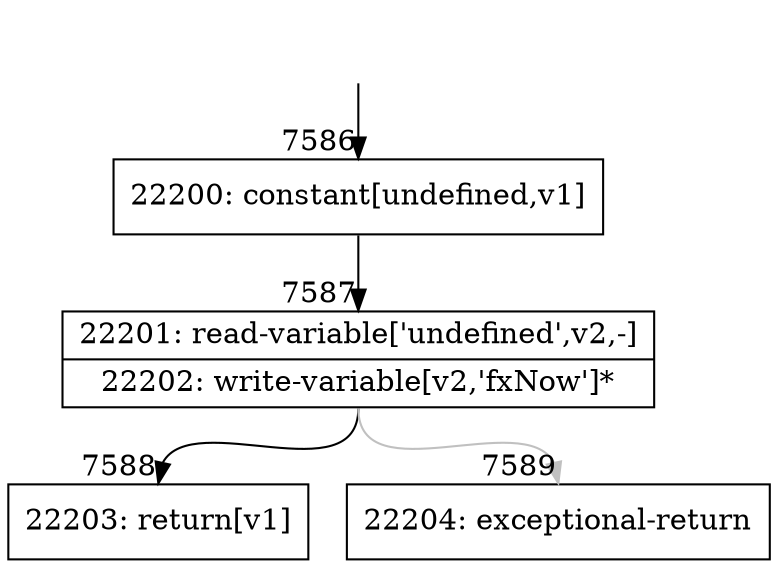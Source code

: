 digraph {
rankdir="TD"
BB_entry488[shape=none,label=""];
BB_entry488 -> BB7586 [tailport=s, headport=n, headlabel="    7586"]
BB7586 [shape=record label="{22200: constant[undefined,v1]}" ] 
BB7586 -> BB7587 [tailport=s, headport=n, headlabel="      7587"]
BB7587 [shape=record label="{22201: read-variable['undefined',v2,-]|22202: write-variable[v2,'fxNow']*}" ] 
BB7587 -> BB7588 [tailport=s, headport=n, headlabel="      7588"]
BB7587 -> BB7589 [tailport=s, headport=n, color=gray, headlabel="      7589"]
BB7588 [shape=record label="{22203: return[v1]}" ] 
BB7589 [shape=record label="{22204: exceptional-return}" ] 
}
